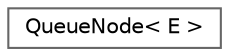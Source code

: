 digraph "Graphical Class Hierarchy"
{
 // LATEX_PDF_SIZE
  bgcolor="transparent";
  edge [fontname=Helvetica,fontsize=10,labelfontname=Helvetica,labelfontsize=10];
  node [fontname=Helvetica,fontsize=10,shape=box,height=0.2,width=0.4];
  rankdir="LR";
  Node0 [id="Node000000",label="QueueNode\< E \>",height=0.2,width=0.4,color="grey40", fillcolor="white", style="filled",URL="$classQueueNode.html",tooltip=" "];
}
